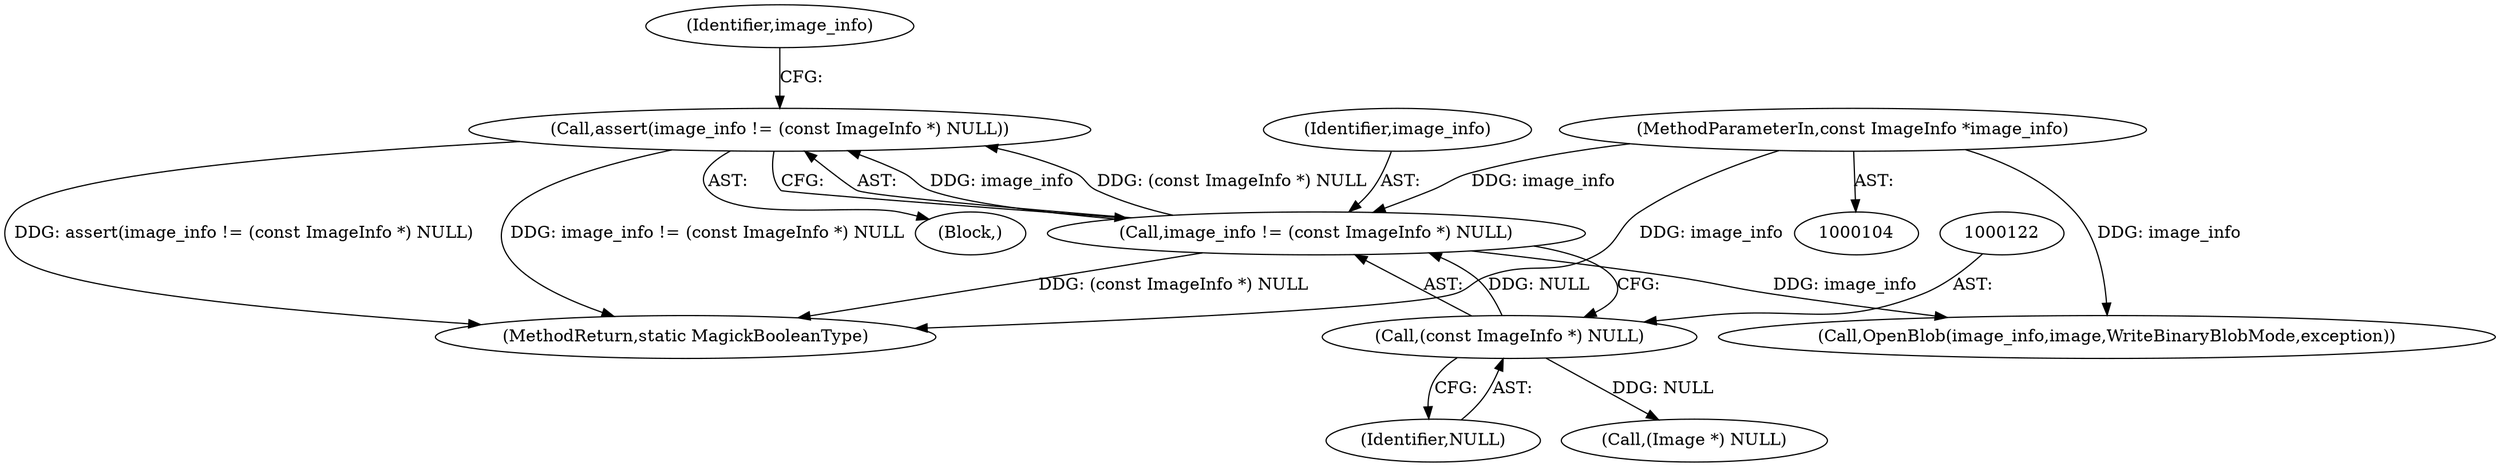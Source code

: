 digraph "0_ImageMagick_10b3823a7619ed22d42764733eb052c4159bc8c1_1@API" {
"1000118" [label="(Call,assert(image_info != (const ImageInfo *) NULL))"];
"1000119" [label="(Call,image_info != (const ImageInfo *) NULL)"];
"1000105" [label="(MethodParameterIn,const ImageInfo *image_info)"];
"1000121" [label="(Call,(const ImageInfo *) NULL)"];
"1000127" [label="(Identifier,image_info)"];
"1000105" [label="(MethodParameterIn,const ImageInfo *image_info)"];
"1000123" [label="(Identifier,NULL)"];
"1000120" [label="(Identifier,image_info)"];
"1000121" [label="(Call,(const ImageInfo *) NULL)"];
"1000107" [label="(Block,)"];
"1000165" [label="(Call,OpenBlob(image_info,image,WriteBinaryBlobMode,exception))"];
"1000588" [label="(MethodReturn,static MagickBooleanType)"];
"1000133" [label="(Call,(Image *) NULL)"];
"1000118" [label="(Call,assert(image_info != (const ImageInfo *) NULL))"];
"1000119" [label="(Call,image_info != (const ImageInfo *) NULL)"];
"1000118" -> "1000107"  [label="AST: "];
"1000118" -> "1000119"  [label="CFG: "];
"1000119" -> "1000118"  [label="AST: "];
"1000127" -> "1000118"  [label="CFG: "];
"1000118" -> "1000588"  [label="DDG: assert(image_info != (const ImageInfo *) NULL)"];
"1000118" -> "1000588"  [label="DDG: image_info != (const ImageInfo *) NULL"];
"1000119" -> "1000118"  [label="DDG: image_info"];
"1000119" -> "1000118"  [label="DDG: (const ImageInfo *) NULL"];
"1000119" -> "1000121"  [label="CFG: "];
"1000120" -> "1000119"  [label="AST: "];
"1000121" -> "1000119"  [label="AST: "];
"1000119" -> "1000588"  [label="DDG: (const ImageInfo *) NULL"];
"1000105" -> "1000119"  [label="DDG: image_info"];
"1000121" -> "1000119"  [label="DDG: NULL"];
"1000119" -> "1000165"  [label="DDG: image_info"];
"1000105" -> "1000104"  [label="AST: "];
"1000105" -> "1000588"  [label="DDG: image_info"];
"1000105" -> "1000165"  [label="DDG: image_info"];
"1000121" -> "1000123"  [label="CFG: "];
"1000122" -> "1000121"  [label="AST: "];
"1000123" -> "1000121"  [label="AST: "];
"1000121" -> "1000133"  [label="DDG: NULL"];
}

